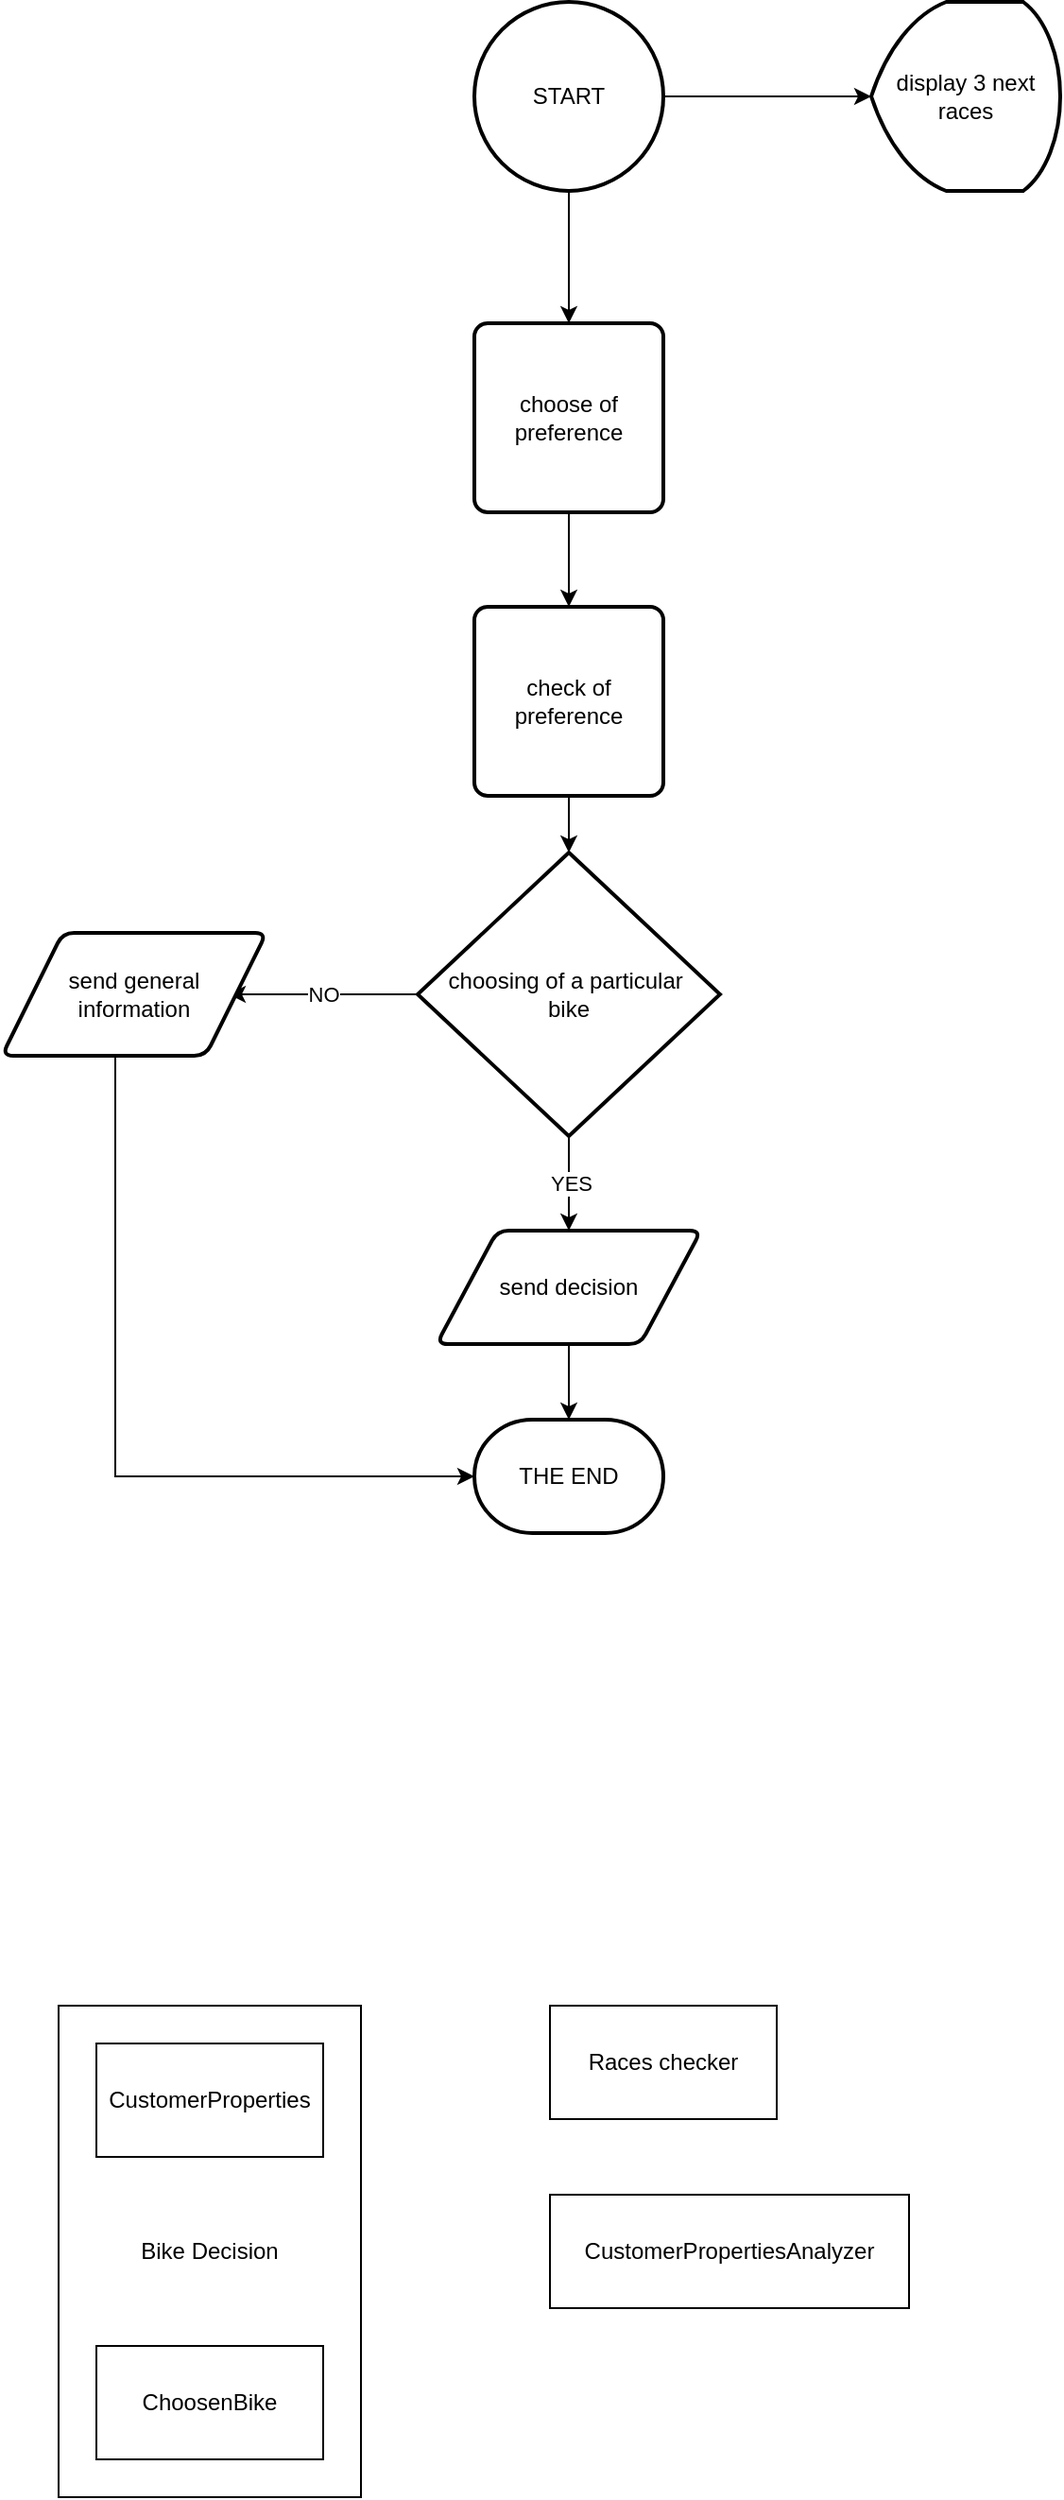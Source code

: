 <mxfile version="18.0.6" type="device"><diagram id="EwurxYPMru9hAGxY-r3_" name="Page-1"><mxGraphModel dx="1550" dy="819" grid="1" gridSize="10" guides="1" tooltips="1" connect="1" arrows="1" fold="1" page="1" pageScale="1" pageWidth="827" pageHeight="1169" math="0" shadow="0"><root><mxCell id="0"/><mxCell id="1" parent="0"/><mxCell id="XaCbPtiMRCYJLHG8TCgl-3" style="edgeStyle=orthogonalEdgeStyle;rounded=0;orthogonalLoop=1;jettySize=auto;html=1;exitX=0.5;exitY=1;exitDx=0;exitDy=0;exitPerimeter=0;entryX=0.5;entryY=0;entryDx=0;entryDy=0;" parent="1" source="XaCbPtiMRCYJLHG8TCgl-1" target="XaCbPtiMRCYJLHG8TCgl-2" edge="1"><mxGeometry relative="1" as="geometry"/></mxCell><mxCell id="PwIZfbgnS_iv2eDu_gXJ-3" style="edgeStyle=orthogonalEdgeStyle;rounded=0;orthogonalLoop=1;jettySize=auto;html=1;exitX=1;exitY=0.5;exitDx=0;exitDy=0;exitPerimeter=0;" parent="1" source="XaCbPtiMRCYJLHG8TCgl-1" edge="1"><mxGeometry relative="1" as="geometry"><mxPoint x="540" y="70" as="targetPoint"/></mxGeometry></mxCell><mxCell id="XaCbPtiMRCYJLHG8TCgl-1" value="START" style="strokeWidth=2;html=1;shape=mxgraph.flowchart.start_2;whiteSpace=wrap;" parent="1" vertex="1"><mxGeometry x="330" y="20" width="100" height="100" as="geometry"/></mxCell><mxCell id="6CcFmKbmA9l7jxfPOIbU-2" style="edgeStyle=orthogonalEdgeStyle;rounded=0;orthogonalLoop=1;jettySize=auto;html=1;exitX=0.5;exitY=1;exitDx=0;exitDy=0;" parent="1" source="XaCbPtiMRCYJLHG8TCgl-2" target="6CcFmKbmA9l7jxfPOIbU-1" edge="1"><mxGeometry relative="1" as="geometry"/></mxCell><mxCell id="XaCbPtiMRCYJLHG8TCgl-2" value="choose of preference" style="rounded=1;whiteSpace=wrap;html=1;absoluteArcSize=1;arcSize=14;strokeWidth=2;" parent="1" vertex="1"><mxGeometry x="330" y="190" width="100" height="100" as="geometry"/></mxCell><mxCell id="2Za2W97EUBle098RufM_-2" style="edgeStyle=orthogonalEdgeStyle;rounded=0;orthogonalLoop=1;jettySize=auto;html=1;exitX=0.5;exitY=1;exitDx=0;exitDy=0;entryX=0.5;entryY=0;entryDx=0;entryDy=0;entryPerimeter=0;" parent="1" source="6CcFmKbmA9l7jxfPOIbU-1" target="2Za2W97EUBle098RufM_-1" edge="1"><mxGeometry relative="1" as="geometry"/></mxCell><mxCell id="6CcFmKbmA9l7jxfPOIbU-1" value="check of preference" style="rounded=1;whiteSpace=wrap;html=1;absoluteArcSize=1;arcSize=14;strokeWidth=2;" parent="1" vertex="1"><mxGeometry x="330" y="340" width="100" height="100" as="geometry"/></mxCell><mxCell id="PwIZfbgnS_iv2eDu_gXJ-11" style="edgeStyle=orthogonalEdgeStyle;rounded=0;orthogonalLoop=1;jettySize=auto;html=1;exitX=0.5;exitY=1;exitDx=0;exitDy=0;entryX=0.5;entryY=0;entryDx=0;entryDy=0;entryPerimeter=0;" parent="1" source="6CcFmKbmA9l7jxfPOIbU-3" target="PwIZfbgnS_iv2eDu_gXJ-10" edge="1"><mxGeometry relative="1" as="geometry"/></mxCell><mxCell id="6CcFmKbmA9l7jxfPOIbU-3" value="send decision" style="shape=parallelogram;html=1;strokeWidth=2;perimeter=parallelogramPerimeter;whiteSpace=wrap;rounded=1;arcSize=12;size=0.23;" parent="1" vertex="1"><mxGeometry x="310" y="670" width="140" height="60" as="geometry"/></mxCell><mxCell id="PwIZfbgnS_iv2eDu_gXJ-4" value="display 3 next races" style="strokeWidth=2;html=1;shape=mxgraph.flowchart.display;whiteSpace=wrap;fontFamily=Helvetica;fontSize=12;fontColor=default;align=center;strokeColor=default;fillColor=default;" parent="1" vertex="1"><mxGeometry x="540" y="20" width="100" height="100" as="geometry"/></mxCell><mxCell id="PwIZfbgnS_iv2eDu_gXJ-10" value="THE END" style="strokeWidth=2;html=1;shape=mxgraph.flowchart.terminator;whiteSpace=wrap;" parent="1" vertex="1"><mxGeometry x="330" y="770" width="100" height="60" as="geometry"/></mxCell><mxCell id="PwIZfbgnS_iv2eDu_gXJ-12" value="Bike Decision" style="rounded=0;whiteSpace=wrap;html=1;" parent="1" vertex="1"><mxGeometry x="110" y="1080" width="160" height="260" as="geometry"/></mxCell><mxCell id="PwIZfbgnS_iv2eDu_gXJ-13" value="CustomerProperties" style="rounded=0;whiteSpace=wrap;html=1;" parent="1" vertex="1"><mxGeometry x="130" y="1100" width="120" height="60" as="geometry"/></mxCell><mxCell id="PwIZfbgnS_iv2eDu_gXJ-14" value="ChoosenBike" style="rounded=0;whiteSpace=wrap;html=1;" parent="1" vertex="1"><mxGeometry x="130" y="1260" width="120" height="60" as="geometry"/></mxCell><mxCell id="PwIZfbgnS_iv2eDu_gXJ-16" value="Races checker" style="rounded=0;whiteSpace=wrap;html=1;" parent="1" vertex="1"><mxGeometry x="370" y="1080" width="120" height="60" as="geometry"/></mxCell><mxCell id="2Za2W97EUBle098RufM_-3" value="YES" style="edgeStyle=orthogonalEdgeStyle;rounded=0;orthogonalLoop=1;jettySize=auto;html=1;exitX=0.5;exitY=1;exitDx=0;exitDy=0;exitPerimeter=0;" parent="1" source="2Za2W97EUBle098RufM_-1" edge="1"><mxGeometry relative="1" as="geometry"><mxPoint x="380" y="670" as="targetPoint"/></mxGeometry></mxCell><mxCell id="2Za2W97EUBle098RufM_-6" value="NO" style="edgeStyle=orthogonalEdgeStyle;rounded=0;orthogonalLoop=1;jettySize=auto;html=1;exitX=0;exitY=0.5;exitDx=0;exitDy=0;exitPerimeter=0;" parent="1" source="2Za2W97EUBle098RufM_-1" edge="1"><mxGeometry relative="1" as="geometry"><mxPoint x="200" y="545" as="targetPoint"/></mxGeometry></mxCell><mxCell id="2Za2W97EUBle098RufM_-1" value="choosing of a particular&amp;nbsp;&lt;br&gt;bike" style="strokeWidth=2;html=1;shape=mxgraph.flowchart.decision;whiteSpace=wrap;" parent="1" vertex="1"><mxGeometry x="300" y="470" width="160" height="150" as="geometry"/></mxCell><mxCell id="2Za2W97EUBle098RufM_-8" style="edgeStyle=orthogonalEdgeStyle;rounded=0;orthogonalLoop=1;jettySize=auto;html=1;entryX=0;entryY=0.5;entryDx=0;entryDy=0;entryPerimeter=0;" parent="1" source="2Za2W97EUBle098RufM_-7" target="PwIZfbgnS_iv2eDu_gXJ-10" edge="1"><mxGeometry relative="1" as="geometry"><mxPoint x="150" y="810" as="targetPoint"/><Array as="points"><mxPoint x="140" y="800"/></Array></mxGeometry></mxCell><mxCell id="2Za2W97EUBle098RufM_-7" value="send general &lt;br&gt;information" style="shape=parallelogram;html=1;strokeWidth=2;perimeter=parallelogramPerimeter;whiteSpace=wrap;rounded=1;arcSize=12;size=0.23;" parent="1" vertex="1"><mxGeometry x="80" y="512.5" width="140" height="65" as="geometry"/></mxCell><mxCell id="2Za2W97EUBle098RufM_-9" value="CustomerPropertiesAnalyzer" style="rounded=0;whiteSpace=wrap;html=1;" parent="1" vertex="1"><mxGeometry x="370" y="1180" width="190" height="60" as="geometry"/></mxCell></root></mxGraphModel></diagram></mxfile>